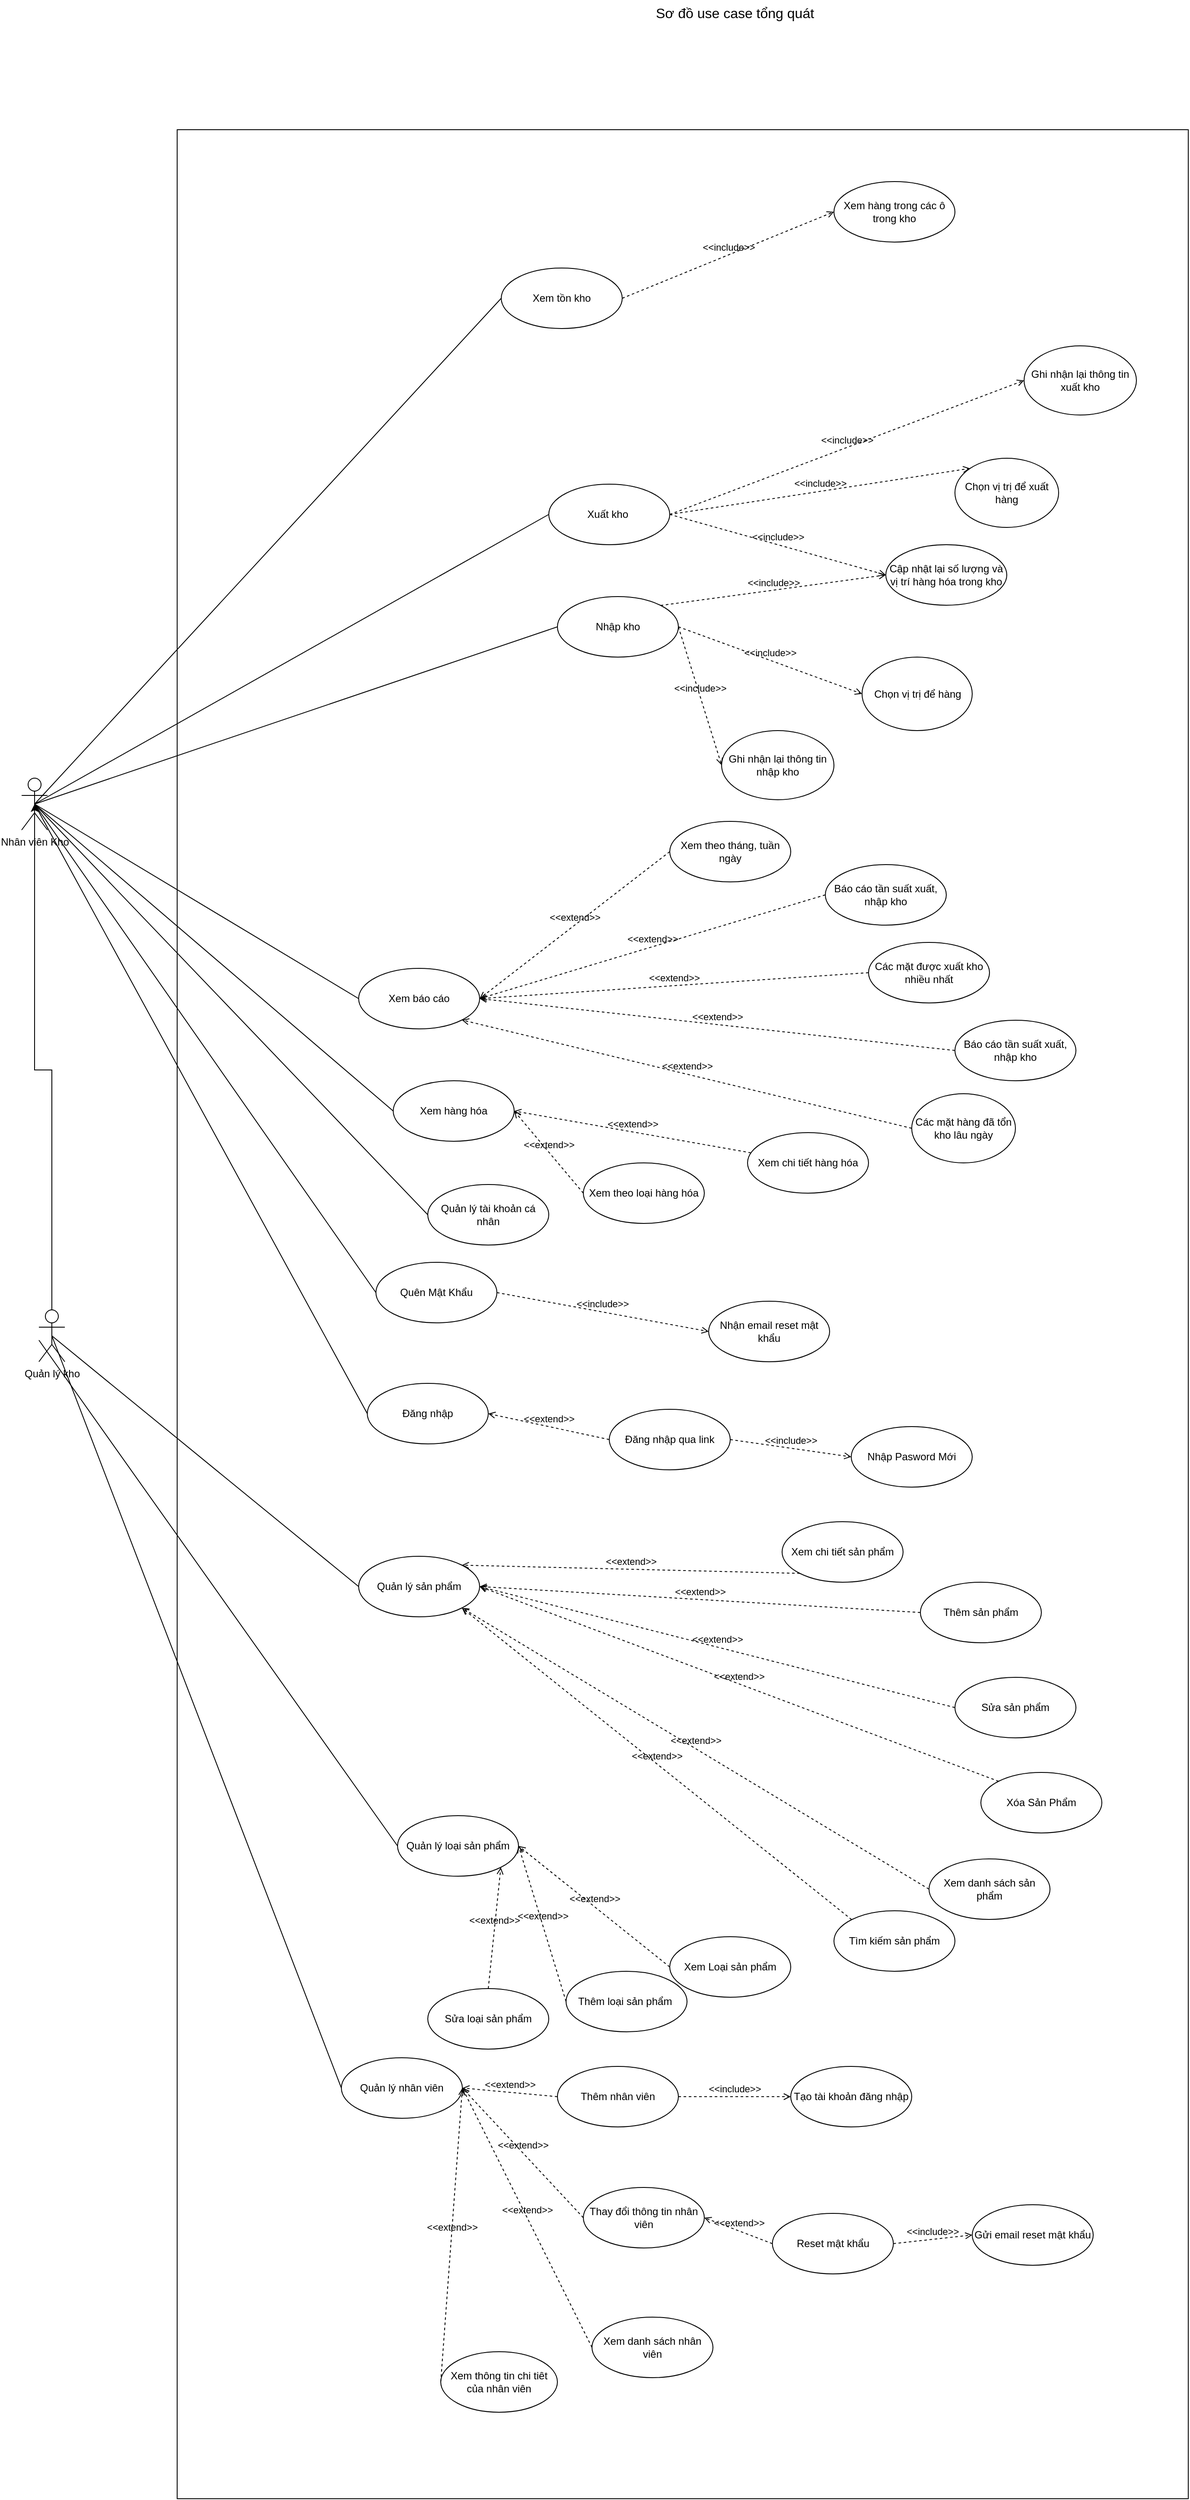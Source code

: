<mxfile version="22.1.5" type="github">
  <diagram name="Page-1" id="esr7c8V9Vkb_bE5ZoR3p">
    <mxGraphModel dx="1450" dy="1955" grid="1" gridSize="10" guides="1" tooltips="1" connect="1" arrows="1" fold="1" page="1" pageScale="1" pageWidth="850" pageHeight="1100" math="0" shadow="0">
      <root>
        <mxCell id="0" />
        <mxCell id="1" parent="0" />
        <mxCell id="NqYPr9nM4gvlLxXtL_qy-1" value="Nhân viên Kho" style="shape=umlActor;verticalLabelPosition=bottom;verticalAlign=top;html=1;" parent="1" vertex="1">
          <mxGeometry x="120.02" y="70" width="30" height="60" as="geometry" />
        </mxCell>
        <mxCell id="NqYPr9nM4gvlLxXtL_qy-6" value="" style="rounded=0;whiteSpace=wrap;html=1;glass=0;strokeWidth=1;strokeColor=#000000;shadow=0;" parent="1" vertex="1">
          <mxGeometry x="300" y="-680" width="1170" height="2740" as="geometry" />
        </mxCell>
        <mxCell id="NqYPr9nM4gvlLxXtL_qy-7" value="Quản lý kho" style="shape=umlActor;verticalLabelPosition=bottom;verticalAlign=top;html=1;outlineConnect=0;" parent="1" vertex="1">
          <mxGeometry x="140" y="685" width="30" height="60" as="geometry" />
        </mxCell>
        <mxCell id="NqYPr9nM4gvlLxXtL_qy-24" value="Quản lý sản phẩm" style="ellipse;whiteSpace=wrap;html=1;" parent="1" vertex="1">
          <mxGeometry x="510" y="970" width="140" height="70" as="geometry" />
        </mxCell>
        <mxCell id="NqYPr9nM4gvlLxXtL_qy-26" value="" style="endArrow=none;html=1;rounded=0;exitX=0.5;exitY=0.5;exitDx=0;exitDy=0;exitPerimeter=0;entryX=0;entryY=0.5;entryDx=0;entryDy=0;" parent="1" source="NqYPr9nM4gvlLxXtL_qy-1" target="NqYPr9nM4gvlLxXtL_qy-64" edge="1">
          <mxGeometry width="50" height="50" relative="1" as="geometry">
            <mxPoint x="310" y="285" as="sourcePoint" />
            <mxPoint x="605" y="265" as="targetPoint" />
          </mxGeometry>
        </mxCell>
        <mxCell id="NqYPr9nM4gvlLxXtL_qy-27" value="Quản lý nhân viên" style="ellipse;whiteSpace=wrap;html=1;" parent="1" vertex="1">
          <mxGeometry x="490" y="1550" width="140" height="70" as="geometry" />
        </mxCell>
        <mxCell id="NqYPr9nM4gvlLxXtL_qy-32" value="" style="endArrow=none;html=1;rounded=0;entryX=0;entryY=0.5;entryDx=0;entryDy=0;exitX=0.5;exitY=0.5;exitDx=0;exitDy=0;exitPerimeter=0;" parent="1" source="NqYPr9nM4gvlLxXtL_qy-7" target="NqYPr9nM4gvlLxXtL_qy-27" edge="1">
          <mxGeometry width="50" height="50" relative="1" as="geometry">
            <mxPoint x="240" y="800" as="sourcePoint" />
            <mxPoint x="455" y="925" as="targetPoint" />
          </mxGeometry>
        </mxCell>
        <mxCell id="NqYPr9nM4gvlLxXtL_qy-33" value="Thêm nhân viên" style="ellipse;whiteSpace=wrap;html=1;" parent="1" vertex="1">
          <mxGeometry x="740" y="1560" width="140" height="70" as="geometry" />
        </mxCell>
        <mxCell id="NqYPr9nM4gvlLxXtL_qy-34" value="Thay đổi thông tin nhân viên" style="ellipse;whiteSpace=wrap;html=1;" parent="1" vertex="1">
          <mxGeometry x="770" y="1700" width="140" height="70" as="geometry" />
        </mxCell>
        <mxCell id="NqYPr9nM4gvlLxXtL_qy-37" value="&amp;lt;&amp;lt;extend&amp;gt;&amp;gt;" style="html=1;verticalAlign=bottom;labelBackgroundColor=none;endArrow=open;endFill=0;dashed=1;rounded=0;entryX=1;entryY=0.5;entryDx=0;entryDy=0;exitX=0;exitY=0.5;exitDx=0;exitDy=0;" parent="1" source="NqYPr9nM4gvlLxXtL_qy-33" target="NqYPr9nM4gvlLxXtL_qy-27" edge="1">
          <mxGeometry width="160" relative="1" as="geometry">
            <mxPoint x="430" y="950" as="sourcePoint" />
            <mxPoint x="590" y="950" as="targetPoint" />
          </mxGeometry>
        </mxCell>
        <mxCell id="NqYPr9nM4gvlLxXtL_qy-38" value="&amp;lt;&amp;lt;extend&amp;gt;&amp;gt;" style="html=1;verticalAlign=bottom;labelBackgroundColor=none;endArrow=open;endFill=0;dashed=1;rounded=0;entryX=1;entryY=0.5;entryDx=0;entryDy=0;exitX=0;exitY=0.5;exitDx=0;exitDy=0;" parent="1" source="NqYPr9nM4gvlLxXtL_qy-34" target="NqYPr9nM4gvlLxXtL_qy-27" edge="1">
          <mxGeometry width="160" relative="1" as="geometry">
            <mxPoint x="680" y="945" as="sourcePoint" />
            <mxPoint x="490" y="905" as="targetPoint" />
          </mxGeometry>
        </mxCell>
        <mxCell id="NqYPr9nM4gvlLxXtL_qy-41" value="Tạo tài khoản đăng nhập" style="ellipse;whiteSpace=wrap;html=1;" parent="1" vertex="1">
          <mxGeometry x="1010" y="1560" width="140" height="70" as="geometry" />
        </mxCell>
        <mxCell id="NqYPr9nM4gvlLxXtL_qy-42" value="&amp;lt;&amp;lt;include&amp;gt;&amp;gt;" style="html=1;verticalAlign=bottom;labelBackgroundColor=none;endArrow=open;endFill=0;dashed=1;rounded=0;entryX=0;entryY=0.5;entryDx=0;entryDy=0;exitX=1;exitY=0.5;exitDx=0;exitDy=0;" parent="1" source="NqYPr9nM4gvlLxXtL_qy-33" target="NqYPr9nM4gvlLxXtL_qy-41" edge="1">
          <mxGeometry width="160" relative="1" as="geometry">
            <mxPoint x="550" y="910" as="sourcePoint" />
            <mxPoint x="710" y="910" as="targetPoint" />
          </mxGeometry>
        </mxCell>
        <mxCell id="NqYPr9nM4gvlLxXtL_qy-46" value="Reset mật khẩu" style="ellipse;whiteSpace=wrap;html=1;" parent="1" vertex="1">
          <mxGeometry x="988.75" y="1730" width="140" height="70" as="geometry" />
        </mxCell>
        <mxCell id="NqYPr9nM4gvlLxXtL_qy-47" value="&amp;lt;&amp;lt;extend&amp;gt;&amp;gt;" style="html=1;verticalAlign=bottom;labelBackgroundColor=none;endArrow=open;endFill=0;dashed=1;rounded=0;exitX=0;exitY=0.5;exitDx=0;exitDy=0;entryX=1;entryY=0.5;entryDx=0;entryDy=0;" parent="1" source="NqYPr9nM4gvlLxXtL_qy-46" target="NqYPr9nM4gvlLxXtL_qy-34" edge="1">
          <mxGeometry width="160" relative="1" as="geometry">
            <mxPoint x="560" y="1020" as="sourcePoint" />
            <mxPoint x="720" y="1020" as="targetPoint" />
          </mxGeometry>
        </mxCell>
        <mxCell id="NqYPr9nM4gvlLxXtL_qy-49" value="Thêm sản phẩm" style="ellipse;whiteSpace=wrap;html=1;" parent="1" vertex="1">
          <mxGeometry x="1160" y="1000" width="140" height="70" as="geometry" />
        </mxCell>
        <mxCell id="NqYPr9nM4gvlLxXtL_qy-50" value="Sửa sản phẩm" style="ellipse;whiteSpace=wrap;html=1;" parent="1" vertex="1">
          <mxGeometry x="1200" y="1110" width="140" height="70" as="geometry" />
        </mxCell>
        <mxCell id="NqYPr9nM4gvlLxXtL_qy-53" value="Xem chi tiết hàng hóa" style="ellipse;whiteSpace=wrap;html=1;" parent="1" vertex="1">
          <mxGeometry x="960" y="480" width="140" height="70" as="geometry" />
        </mxCell>
        <mxCell id="NqYPr9nM4gvlLxXtL_qy-54" value="Xem hàng hóa" style="ellipse;whiteSpace=wrap;html=1;" parent="1" vertex="1">
          <mxGeometry x="550" y="420" width="140" height="70" as="geometry" />
        </mxCell>
        <mxCell id="NqYPr9nM4gvlLxXtL_qy-55" style="edgeStyle=orthogonalEdgeStyle;rounded=0;orthogonalLoop=1;jettySize=auto;html=1;exitX=0.5;exitY=0;exitDx=0;exitDy=0;exitPerimeter=0;entryX=0.5;entryY=0.5;entryDx=0;entryDy=0;entryPerimeter=0;" parent="1" source="NqYPr9nM4gvlLxXtL_qy-7" target="NqYPr9nM4gvlLxXtL_qy-1" edge="1">
          <mxGeometry relative="1" as="geometry" />
        </mxCell>
        <mxCell id="NqYPr9nM4gvlLxXtL_qy-58" value="&amp;lt;&amp;lt;extend&amp;gt;&amp;gt;" style="html=1;verticalAlign=bottom;labelBackgroundColor=none;endArrow=open;endFill=0;dashed=1;rounded=0;entryX=1;entryY=0.5;entryDx=0;entryDy=0;exitX=0;exitY=0.5;exitDx=0;exitDy=0;" parent="1" source="NqYPr9nM4gvlLxXtL_qy-49" target="NqYPr9nM4gvlLxXtL_qy-24" edge="1">
          <mxGeometry x="0.0" width="160" relative="1" as="geometry">
            <mxPoint x="760" y="425" as="sourcePoint" />
            <mxPoint x="550" y="635" as="targetPoint" />
            <mxPoint as="offset" />
          </mxGeometry>
        </mxCell>
        <mxCell id="NqYPr9nM4gvlLxXtL_qy-59" value="&amp;lt;&amp;lt;extend&amp;gt;&amp;gt;" style="html=1;verticalAlign=bottom;labelBackgroundColor=none;endArrow=open;endFill=0;dashed=1;rounded=0;entryX=1;entryY=0.5;entryDx=0;entryDy=0;exitX=0;exitY=0.5;exitDx=0;exitDy=0;" parent="1" source="NqYPr9nM4gvlLxXtL_qy-50" target="NqYPr9nM4gvlLxXtL_qy-24" edge="1">
          <mxGeometry width="160" relative="1" as="geometry">
            <mxPoint x="700" y="575" as="sourcePoint" />
            <mxPoint x="550" y="635" as="targetPoint" />
          </mxGeometry>
        </mxCell>
        <mxCell id="NqYPr9nM4gvlLxXtL_qy-63" value="Nhập kho" style="ellipse;whiteSpace=wrap;html=1;" parent="1" vertex="1">
          <mxGeometry x="740" y="-140" width="140" height="70" as="geometry" />
        </mxCell>
        <mxCell id="NqYPr9nM4gvlLxXtL_qy-64" value="Xuất kho&amp;nbsp;" style="ellipse;whiteSpace=wrap;html=1;" parent="1" vertex="1">
          <mxGeometry x="730" y="-270" width="140" height="70" as="geometry" />
        </mxCell>
        <mxCell id="NqYPr9nM4gvlLxXtL_qy-66" value="Quản lý tài khoản cá nhân" style="ellipse;whiteSpace=wrap;html=1;" parent="1" vertex="1">
          <mxGeometry x="590" y="540" width="140" height="70" as="geometry" />
        </mxCell>
        <mxCell id="NqYPr9nM4gvlLxXtL_qy-67" value="Xem báo cáo" style="ellipse;whiteSpace=wrap;html=1;" parent="1" vertex="1">
          <mxGeometry x="510" y="290" width="140" height="70" as="geometry" />
        </mxCell>
        <mxCell id="NqYPr9nM4gvlLxXtL_qy-69" value="Quản lý loại sản phẩm" style="ellipse;whiteSpace=wrap;html=1;" parent="1" vertex="1">
          <mxGeometry x="555" y="1270" width="140" height="70" as="geometry" />
        </mxCell>
        <mxCell id="NqYPr9nM4gvlLxXtL_qy-70" value="" style="endArrow=none;html=1;rounded=0;entryX=0;entryY=0.5;entryDx=0;entryDy=0;" parent="1" target="NqYPr9nM4gvlLxXtL_qy-69" edge="1">
          <mxGeometry width="50" height="50" relative="1" as="geometry">
            <mxPoint x="140" y="720" as="sourcePoint" />
            <mxPoint x="440" y="705" as="targetPoint" />
          </mxGeometry>
        </mxCell>
        <mxCell id="NqYPr9nM4gvlLxXtL_qy-72" value="Thêm loại sản phẩm&amp;nbsp;" style="ellipse;whiteSpace=wrap;html=1;" parent="1" vertex="1">
          <mxGeometry x="750" y="1450" width="140" height="70" as="geometry" />
        </mxCell>
        <mxCell id="NqYPr9nM4gvlLxXtL_qy-74" value="Xem Loại sản phẩm" style="ellipse;whiteSpace=wrap;html=1;" parent="1" vertex="1">
          <mxGeometry x="870" y="1410" width="140" height="70" as="geometry" />
        </mxCell>
        <mxCell id="NqYPr9nM4gvlLxXtL_qy-77" value="&amp;lt;&amp;lt;extend&amp;gt;&amp;gt;" style="html=1;verticalAlign=bottom;labelBackgroundColor=none;endArrow=open;endFill=0;dashed=1;rounded=0;entryX=1;entryY=0.5;entryDx=0;entryDy=0;exitX=0;exitY=0.5;exitDx=0;exitDy=0;" parent="1" source="NqYPr9nM4gvlLxXtL_qy-74" target="NqYPr9nM4gvlLxXtL_qy-69" edge="1">
          <mxGeometry width="160" relative="1" as="geometry">
            <mxPoint x="530" y="1070" as="sourcePoint" />
            <mxPoint x="690" y="1070" as="targetPoint" />
          </mxGeometry>
        </mxCell>
        <mxCell id="NqYPr9nM4gvlLxXtL_qy-80" value="&amp;lt;&amp;lt;extend&amp;gt;&amp;gt;" style="html=1;verticalAlign=bottom;labelBackgroundColor=none;endArrow=open;endFill=0;dashed=1;rounded=0;exitX=0;exitY=0.5;exitDx=0;exitDy=0;entryX=1;entryY=0.5;entryDx=0;entryDy=0;" parent="1" source="NqYPr9nM4gvlLxXtL_qy-72" target="NqYPr9nM4gvlLxXtL_qy-69" edge="1">
          <mxGeometry width="160" relative="1" as="geometry">
            <mxPoint x="720" y="1075" as="sourcePoint" />
            <mxPoint x="620" y="940" as="targetPoint" />
          </mxGeometry>
        </mxCell>
        <mxCell id="NqYPr9nM4gvlLxXtL_qy-83" value="" style="endArrow=none;html=1;rounded=0;exitX=0.5;exitY=0.5;exitDx=0;exitDy=0;exitPerimeter=0;entryX=0;entryY=0.5;entryDx=0;entryDy=0;" parent="1" source="NqYPr9nM4gvlLxXtL_qy-1" target="NqYPr9nM4gvlLxXtL_qy-63" edge="1">
          <mxGeometry width="50" height="50" relative="1" as="geometry">
            <mxPoint x="340.02" y="295" as="sourcePoint" />
            <mxPoint x="700" y="50" as="targetPoint" />
          </mxGeometry>
        </mxCell>
        <mxCell id="NqYPr9nM4gvlLxXtL_qy-84" value="" style="endArrow=none;html=1;rounded=0;exitX=0.5;exitY=0.5;exitDx=0;exitDy=0;exitPerimeter=0;entryX=0;entryY=0.5;entryDx=0;entryDy=0;" parent="1" source="NqYPr9nM4gvlLxXtL_qy-1" target="NqYPr9nM4gvlLxXtL_qy-67" edge="1">
          <mxGeometry width="50" height="50" relative="1" as="geometry">
            <mxPoint x="330" y="305" as="sourcePoint" />
            <mxPoint x="625" y="285" as="targetPoint" />
          </mxGeometry>
        </mxCell>
        <mxCell id="NqYPr9nM4gvlLxXtL_qy-86" value="" style="endArrow=none;html=1;rounded=0;exitX=0.5;exitY=0.5;exitDx=0;exitDy=0;exitPerimeter=0;entryX=0;entryY=0.5;entryDx=0;entryDy=0;" parent="1" source="NqYPr9nM4gvlLxXtL_qy-1" target="NqYPr9nM4gvlLxXtL_qy-54" edge="1">
          <mxGeometry width="50" height="50" relative="1" as="geometry">
            <mxPoint x="350" y="325" as="sourcePoint" />
            <mxPoint x="645" y="305" as="targetPoint" />
          </mxGeometry>
        </mxCell>
        <mxCell id="NqYPr9nM4gvlLxXtL_qy-87" value="" style="endArrow=none;html=1;rounded=0;entryX=0;entryY=0.5;entryDx=0;entryDy=0;exitX=0.5;exitY=0.5;exitDx=0;exitDy=0;exitPerimeter=0;" parent="1" source="NqYPr9nM4gvlLxXtL_qy-1" target="NqYPr9nM4gvlLxXtL_qy-66" edge="1">
          <mxGeometry width="50" height="50" relative="1" as="geometry">
            <mxPoint x="180" y="390" as="sourcePoint" />
            <mxPoint x="655" y="315" as="targetPoint" />
          </mxGeometry>
        </mxCell>
        <mxCell id="NqYPr9nM4gvlLxXtL_qy-90" value="Quên Mật Khẩu" style="ellipse;whiteSpace=wrap;html=1;" parent="1" vertex="1">
          <mxGeometry x="530" y="630" width="140" height="70" as="geometry" />
        </mxCell>
        <mxCell id="NqYPr9nM4gvlLxXtL_qy-94" value="" style="endArrow=none;html=1;rounded=0;entryX=0;entryY=0.5;entryDx=0;entryDy=0;exitX=0.5;exitY=0.5;exitDx=0;exitDy=0;exitPerimeter=0;" parent="1" source="NqYPr9nM4gvlLxXtL_qy-7" target="NqYPr9nM4gvlLxXtL_qy-24" edge="1">
          <mxGeometry width="50" height="50" relative="1" as="geometry">
            <mxPoint x="220" y="492.5" as="sourcePoint" />
            <mxPoint x="540" y="697.5" as="targetPoint" />
          </mxGeometry>
        </mxCell>
        <mxCell id="NqYPr9nM4gvlLxXtL_qy-95" value="Đăng nhập" style="ellipse;whiteSpace=wrap;html=1;" parent="1" vertex="1">
          <mxGeometry x="520" y="770" width="140" height="70" as="geometry" />
        </mxCell>
        <mxCell id="NqYPr9nM4gvlLxXtL_qy-97" value="" style="endArrow=none;html=1;rounded=0;entryX=0;entryY=0.5;entryDx=0;entryDy=0;exitX=0.5;exitY=0.5;exitDx=0;exitDy=0;exitPerimeter=0;" parent="1" source="NqYPr9nM4gvlLxXtL_qy-1" target="NqYPr9nM4gvlLxXtL_qy-95" edge="1">
          <mxGeometry width="50" height="50" relative="1" as="geometry">
            <mxPoint x="145" y="725" as="sourcePoint" />
            <mxPoint x="430" y="585" as="targetPoint" />
          </mxGeometry>
        </mxCell>
        <mxCell id="NqYPr9nM4gvlLxXtL_qy-103" value="Xem theo loại hàng hóa" style="ellipse;whiteSpace=wrap;html=1;" parent="1" vertex="1">
          <mxGeometry x="770" y="515" width="140" height="70" as="geometry" />
        </mxCell>
        <mxCell id="NqYPr9nM4gvlLxXtL_qy-104" value="Xem theo tháng, tuần ngày" style="ellipse;whiteSpace=wrap;html=1;" parent="1" vertex="1">
          <mxGeometry x="870" y="120" width="140" height="70" as="geometry" />
        </mxCell>
        <mxCell id="NqYPr9nM4gvlLxXtL_qy-105" value="Báo cáo tần suất xuất, nhập kho" style="ellipse;whiteSpace=wrap;html=1;" parent="1" vertex="1">
          <mxGeometry x="1050" y="170" width="140" height="70" as="geometry" />
        </mxCell>
        <mxCell id="NqYPr9nM4gvlLxXtL_qy-106" value="Các mặt được xuất kho nhiều nhất" style="ellipse;whiteSpace=wrap;html=1;" parent="1" vertex="1">
          <mxGeometry x="1100" y="260" width="140" height="70" as="geometry" />
        </mxCell>
        <mxCell id="NqYPr9nM4gvlLxXtL_qy-107" value="Báo cáo tần suất xuất, nhập kho" style="ellipse;whiteSpace=wrap;html=1;" parent="1" vertex="1">
          <mxGeometry x="1200" y="350" width="140" height="70" as="geometry" />
        </mxCell>
        <mxCell id="NqYPr9nM4gvlLxXtL_qy-109" value="Xem tồn kho" style="ellipse;whiteSpace=wrap;html=1;" parent="1" vertex="1">
          <mxGeometry x="675" y="-520" width="140" height="70" as="geometry" />
        </mxCell>
        <mxCell id="NqYPr9nM4gvlLxXtL_qy-110" value="" style="endArrow=none;html=1;rounded=0;exitX=0.5;exitY=0.5;exitDx=0;exitDy=0;exitPerimeter=0;entryX=0;entryY=0.5;entryDx=0;entryDy=0;" parent="1" source="NqYPr9nM4gvlLxXtL_qy-1" target="NqYPr9nM4gvlLxXtL_qy-109" edge="1">
          <mxGeometry width="50" height="50" relative="1" as="geometry">
            <mxPoint x="145" y="110" as="sourcePoint" />
            <mxPoint x="670" y="-195" as="targetPoint" />
          </mxGeometry>
        </mxCell>
        <mxCell id="NqYPr9nM4gvlLxXtL_qy-111" value="&amp;lt;&amp;lt;extend&amp;gt;&amp;gt;" style="html=1;verticalAlign=bottom;labelBackgroundColor=none;endArrow=open;endFill=0;dashed=1;rounded=0;entryX=1;entryY=0.5;entryDx=0;entryDy=0;exitX=0;exitY=0.5;exitDx=0;exitDy=0;" parent="1" source="NqYPr9nM4gvlLxXtL_qy-104" target="NqYPr9nM4gvlLxXtL_qy-67" edge="1">
          <mxGeometry width="160" relative="1" as="geometry">
            <mxPoint x="680" y="200" as="sourcePoint" />
            <mxPoint x="840" y="200" as="targetPoint" />
          </mxGeometry>
        </mxCell>
        <mxCell id="NqYPr9nM4gvlLxXtL_qy-112" value="&amp;lt;&amp;lt;extend&amp;gt;&amp;gt;" style="html=1;verticalAlign=bottom;labelBackgroundColor=none;endArrow=open;endFill=0;dashed=1;rounded=0;entryX=1;entryY=0.5;entryDx=0;entryDy=0;exitX=0;exitY=0.5;exitDx=0;exitDy=0;" parent="1" source="NqYPr9nM4gvlLxXtL_qy-107" target="NqYPr9nM4gvlLxXtL_qy-67" edge="1">
          <mxGeometry width="160" relative="1" as="geometry">
            <mxPoint x="1090" y="-95" as="sourcePoint" />
            <mxPoint x="815" y="35" as="targetPoint" />
          </mxGeometry>
        </mxCell>
        <mxCell id="NqYPr9nM4gvlLxXtL_qy-113" value="&amp;lt;&amp;lt;extend&amp;gt;&amp;gt;" style="html=1;verticalAlign=bottom;labelBackgroundColor=none;endArrow=open;endFill=0;dashed=1;rounded=0;entryX=1;entryY=0.5;entryDx=0;entryDy=0;exitX=0;exitY=0.5;exitDx=0;exitDy=0;" parent="1" source="NqYPr9nM4gvlLxXtL_qy-106" target="NqYPr9nM4gvlLxXtL_qy-67" edge="1">
          <mxGeometry width="160" relative="1" as="geometry">
            <mxPoint x="1100" y="-85" as="sourcePoint" />
            <mxPoint x="825" y="45" as="targetPoint" />
          </mxGeometry>
        </mxCell>
        <mxCell id="NqYPr9nM4gvlLxXtL_qy-114" value="&amp;lt;&amp;lt;extend&amp;gt;&amp;gt;" style="html=1;verticalAlign=bottom;labelBackgroundColor=none;endArrow=open;endFill=0;dashed=1;rounded=0;entryX=1;entryY=0.5;entryDx=0;entryDy=0;exitX=0;exitY=0.5;exitDx=0;exitDy=0;" parent="1" source="NqYPr9nM4gvlLxXtL_qy-105" target="NqYPr9nM4gvlLxXtL_qy-67" edge="1">
          <mxGeometry width="160" relative="1" as="geometry">
            <mxPoint x="1110" y="-75" as="sourcePoint" />
            <mxPoint x="835" y="55" as="targetPoint" />
          </mxGeometry>
        </mxCell>
        <mxCell id="NqYPr9nM4gvlLxXtL_qy-116" value="&amp;lt;&amp;lt;extend&amp;gt;&amp;gt;" style="html=1;verticalAlign=bottom;labelBackgroundColor=none;endArrow=open;endFill=0;dashed=1;rounded=0;entryX=1;entryY=0.5;entryDx=0;entryDy=0;" parent="1" source="NqYPr9nM4gvlLxXtL_qy-53" target="NqYPr9nM4gvlLxXtL_qy-54" edge="1">
          <mxGeometry width="160" relative="1" as="geometry">
            <mxPoint x="680" y="200" as="sourcePoint" />
            <mxPoint x="840" y="200" as="targetPoint" />
          </mxGeometry>
        </mxCell>
        <mxCell id="NqYPr9nM4gvlLxXtL_qy-117" value="&amp;lt;&amp;lt;extend&amp;gt;&amp;gt;" style="html=1;verticalAlign=bottom;labelBackgroundColor=none;endArrow=open;endFill=0;dashed=1;rounded=0;entryX=1;entryY=0.5;entryDx=0;entryDy=0;exitX=0;exitY=0.5;exitDx=0;exitDy=0;" parent="1" source="NqYPr9nM4gvlLxXtL_qy-103" target="NqYPr9nM4gvlLxXtL_qy-54" edge="1">
          <mxGeometry width="160" relative="1" as="geometry">
            <mxPoint x="845" y="249" as="sourcePoint" />
            <mxPoint x="720" y="275" as="targetPoint" />
          </mxGeometry>
        </mxCell>
        <mxCell id="NqYPr9nM4gvlLxXtL_qy-118" value="&lt;font style=&quot;font-size: 16px;&quot;&gt;Sơ đồ use case tổng quát&lt;/font&gt;" style="text;html=1;align=center;verticalAlign=middle;resizable=0;points=[];autosize=1;strokeColor=none;fillColor=none;" parent="1" vertex="1">
          <mxGeometry x="840" y="-830" width="210" height="30" as="geometry" />
        </mxCell>
        <mxCell id="CfH61lomtQ87uOwbVgtj-1" value="Các mặt hàng đã tổn kho lâu ngày" style="ellipse;whiteSpace=wrap;html=1;" parent="1" vertex="1">
          <mxGeometry x="1150" y="435" width="120" height="80" as="geometry" />
        </mxCell>
        <mxCell id="CfH61lomtQ87uOwbVgtj-2" value="&amp;lt;&amp;lt;extend&amp;gt;&amp;gt;" style="html=1;verticalAlign=bottom;labelBackgroundColor=none;endArrow=open;endFill=0;dashed=1;rounded=0;exitX=0;exitY=0.5;exitDx=0;exitDy=0;entryX=1;entryY=1;entryDx=0;entryDy=0;" parent="1" source="CfH61lomtQ87uOwbVgtj-1" target="NqYPr9nM4gvlLxXtL_qy-67" edge="1">
          <mxGeometry width="160" relative="1" as="geometry">
            <mxPoint x="790" y="110" as="sourcePoint" />
            <mxPoint x="820" y="20" as="targetPoint" />
          </mxGeometry>
        </mxCell>
        <mxCell id="CfH61lomtQ87uOwbVgtj-3" value="Chọn vị trị để hàng" style="ellipse;whiteSpace=wrap;html=1;" parent="1" vertex="1">
          <mxGeometry x="1092.5" y="-70" width="127.5" height="85" as="geometry" />
        </mxCell>
        <mxCell id="CfH61lomtQ87uOwbVgtj-4" value="Ghi nhận lại thông tin nhập kho" style="ellipse;whiteSpace=wrap;html=1;" parent="1" vertex="1">
          <mxGeometry x="930" y="15" width="130" height="80" as="geometry" />
        </mxCell>
        <mxCell id="CfH61lomtQ87uOwbVgtj-6" value="Chọn vị trị để xuất hàng" style="ellipse;whiteSpace=wrap;html=1;" parent="1" vertex="1">
          <mxGeometry x="1200" y="-300" width="120" height="80" as="geometry" />
        </mxCell>
        <mxCell id="CfH61lomtQ87uOwbVgtj-7" value="Ghi nhận lại thông tin xuất kho" style="ellipse;whiteSpace=wrap;html=1;" parent="1" vertex="1">
          <mxGeometry x="1280" y="-430" width="130" height="80" as="geometry" />
        </mxCell>
        <mxCell id="CfH61lomtQ87uOwbVgtj-9" value="Nhận email reset mật khẩu" style="ellipse;whiteSpace=wrap;html=1;" parent="1" vertex="1">
          <mxGeometry x="915" y="675" width="140" height="70" as="geometry" />
        </mxCell>
        <mxCell id="CfH61lomtQ87uOwbVgtj-11" value="Gửi email reset mật khẩu" style="ellipse;whiteSpace=wrap;html=1;" parent="1" vertex="1">
          <mxGeometry x="1220" y="1720" width="140" height="70" as="geometry" />
        </mxCell>
        <mxCell id="CfH61lomtQ87uOwbVgtj-12" value="&amp;lt;&amp;lt;include&amp;gt;&amp;gt;" style="html=1;verticalAlign=bottom;labelBackgroundColor=none;endArrow=open;endFill=0;dashed=1;rounded=0;exitX=1;exitY=0.5;exitDx=0;exitDy=0;entryX=0;entryY=0.5;entryDx=0;entryDy=0;" parent="1" source="NqYPr9nM4gvlLxXtL_qy-46" target="CfH61lomtQ87uOwbVgtj-11" edge="1">
          <mxGeometry width="160" relative="1" as="geometry">
            <mxPoint x="750" y="1570" as="sourcePoint" />
            <mxPoint x="910" y="1570" as="targetPoint" />
          </mxGeometry>
        </mxCell>
        <mxCell id="CfH61lomtQ87uOwbVgtj-13" value="&amp;lt;&amp;lt;include&amp;gt;&amp;gt;" style="html=1;verticalAlign=bottom;labelBackgroundColor=none;endArrow=open;endFill=0;dashed=1;rounded=0;entryX=0;entryY=0.5;entryDx=0;entryDy=0;exitX=1;exitY=0.5;exitDx=0;exitDy=0;" parent="1" source="NqYPr9nM4gvlLxXtL_qy-90" target="CfH61lomtQ87uOwbVgtj-9" edge="1">
          <mxGeometry width="160" relative="1" as="geometry">
            <mxPoint x="730" y="360" as="sourcePoint" />
            <mxPoint x="890" y="360" as="targetPoint" />
          </mxGeometry>
        </mxCell>
        <mxCell id="CfH61lomtQ87uOwbVgtj-14" value="Cập nhật lại số lượng và vị trí hàng hóa trong kho" style="ellipse;whiteSpace=wrap;html=1;" parent="1" vertex="1">
          <mxGeometry x="1120" y="-200" width="140" height="70" as="geometry" />
        </mxCell>
        <mxCell id="CfH61lomtQ87uOwbVgtj-17" value="&amp;lt;&amp;lt;include&amp;gt;&amp;gt;" style="html=1;verticalAlign=bottom;labelBackgroundColor=none;endArrow=open;endFill=0;dashed=1;rounded=0;entryX=0;entryY=0.5;entryDx=0;entryDy=0;exitX=1;exitY=0.5;exitDx=0;exitDy=0;" parent="1" source="NqYPr9nM4gvlLxXtL_qy-63" target="CfH61lomtQ87uOwbVgtj-3" edge="1">
          <mxGeometry width="160" relative="1" as="geometry">
            <mxPoint x="780" y="-140" as="sourcePoint" />
            <mxPoint x="940" y="-140" as="targetPoint" />
          </mxGeometry>
        </mxCell>
        <mxCell id="CfH61lomtQ87uOwbVgtj-18" value="&amp;lt;&amp;lt;include&amp;gt;&amp;gt;" style="html=1;verticalAlign=bottom;labelBackgroundColor=none;endArrow=open;endFill=0;dashed=1;rounded=0;entryX=0;entryY=0.5;entryDx=0;entryDy=0;exitX=1;exitY=0.5;exitDx=0;exitDy=0;" parent="1" source="NqYPr9nM4gvlLxXtL_qy-63" target="CfH61lomtQ87uOwbVgtj-4" edge="1">
          <mxGeometry width="160" relative="1" as="geometry">
            <mxPoint x="890" y="-95" as="sourcePoint" />
            <mxPoint x="1026" y="-32" as="targetPoint" />
          </mxGeometry>
        </mxCell>
        <mxCell id="CfH61lomtQ87uOwbVgtj-21" value="&amp;lt;&amp;lt;include&amp;gt;&amp;gt;" style="html=1;verticalAlign=bottom;labelBackgroundColor=none;endArrow=open;endFill=0;dashed=1;rounded=0;entryX=0;entryY=0.5;entryDx=0;entryDy=0;exitX=1;exitY=0;exitDx=0;exitDy=0;" parent="1" source="NqYPr9nM4gvlLxXtL_qy-63" target="CfH61lomtQ87uOwbVgtj-14" edge="1">
          <mxGeometry width="160" relative="1" as="geometry">
            <mxPoint x="780" y="-280" as="sourcePoint" />
            <mxPoint x="940" y="-280" as="targetPoint" />
          </mxGeometry>
        </mxCell>
        <mxCell id="CfH61lomtQ87uOwbVgtj-22" value="&amp;lt;&amp;lt;include&amp;gt;&amp;gt;" style="html=1;verticalAlign=bottom;labelBackgroundColor=none;endArrow=open;endFill=0;dashed=1;rounded=0;entryX=0;entryY=0.5;entryDx=0;entryDy=0;exitX=1;exitY=0.5;exitDx=0;exitDy=0;" parent="1" source="NqYPr9nM4gvlLxXtL_qy-64" target="CfH61lomtQ87uOwbVgtj-14" edge="1">
          <mxGeometry width="160" relative="1" as="geometry">
            <mxPoint x="780" y="-420" as="sourcePoint" />
            <mxPoint x="940" y="-420" as="targetPoint" />
          </mxGeometry>
        </mxCell>
        <mxCell id="CfH61lomtQ87uOwbVgtj-24" value="&amp;lt;&amp;lt;include&amp;gt;&amp;gt;" style="html=1;verticalAlign=bottom;labelBackgroundColor=none;endArrow=open;endFill=0;dashed=1;rounded=0;entryX=0;entryY=0;entryDx=0;entryDy=0;exitX=1;exitY=0.5;exitDx=0;exitDy=0;" parent="1" source="NqYPr9nM4gvlLxXtL_qy-64" target="CfH61lomtQ87uOwbVgtj-6" edge="1">
          <mxGeometry width="160" relative="1" as="geometry">
            <mxPoint x="840" y="-225" as="sourcePoint" />
            <mxPoint x="1100" y="-135" as="targetPoint" />
          </mxGeometry>
        </mxCell>
        <mxCell id="CfH61lomtQ87uOwbVgtj-27" value="Xem hàng trong các ô trong kho" style="ellipse;whiteSpace=wrap;html=1;" parent="1" vertex="1">
          <mxGeometry x="1060" y="-620" width="140" height="70" as="geometry" />
        </mxCell>
        <mxCell id="ZsmSoKCuxxcDKjJ6YvJv-2" value="&amp;lt;&amp;lt;include&amp;gt;&amp;gt;" style="html=1;verticalAlign=bottom;labelBackgroundColor=none;endArrow=open;endFill=0;dashed=1;rounded=0;entryX=0;entryY=0.5;entryDx=0;entryDy=0;exitX=1;exitY=0.5;exitDx=0;exitDy=0;" parent="1" source="NqYPr9nM4gvlLxXtL_qy-109" target="CfH61lomtQ87uOwbVgtj-27" edge="1">
          <mxGeometry width="160" relative="1" as="geometry">
            <mxPoint x="1210" y="-455" as="sourcePoint" />
            <mxPoint x="820" y="-500" as="targetPoint" />
          </mxGeometry>
        </mxCell>
        <mxCell id="_TgnfqIB9Kr_B9WWtVEv-1" value="&amp;lt;&amp;lt;include&amp;gt;&amp;gt;" style="html=1;verticalAlign=bottom;labelBackgroundColor=none;endArrow=open;endFill=0;dashed=1;rounded=0;entryX=0;entryY=0.5;entryDx=0;entryDy=0;exitX=1;exitY=0.5;exitDx=0;exitDy=0;" edge="1" parent="1" source="NqYPr9nM4gvlLxXtL_qy-64" target="CfH61lomtQ87uOwbVgtj-7">
          <mxGeometry width="160" relative="1" as="geometry">
            <mxPoint x="880" y="-225" as="sourcePoint" />
            <mxPoint x="1228" y="-278" as="targetPoint" />
          </mxGeometry>
        </mxCell>
        <mxCell id="_TgnfqIB9Kr_B9WWtVEv-3" value="Xóa Sản Phẩm" style="ellipse;whiteSpace=wrap;html=1;" vertex="1" parent="1">
          <mxGeometry x="1230" y="1220" width="140" height="70" as="geometry" />
        </mxCell>
        <mxCell id="_TgnfqIB9Kr_B9WWtVEv-4" value="&amp;lt;&amp;lt;extend&amp;gt;&amp;gt;" style="html=1;verticalAlign=bottom;labelBackgroundColor=none;endArrow=open;endFill=0;dashed=1;rounded=0;entryX=1;entryY=0.5;entryDx=0;entryDy=0;exitX=0;exitY=0;exitDx=0;exitDy=0;" edge="1" parent="1" source="_TgnfqIB9Kr_B9WWtVEv-3" target="NqYPr9nM4gvlLxXtL_qy-24">
          <mxGeometry width="160" relative="1" as="geometry">
            <mxPoint x="1145" y="965" as="sourcePoint" />
            <mxPoint x="670" y="925" as="targetPoint" />
          </mxGeometry>
        </mxCell>
        <mxCell id="_TgnfqIB9Kr_B9WWtVEv-5" value="Xem danh sách sản phẩm" style="ellipse;whiteSpace=wrap;html=1;" vertex="1" parent="1">
          <mxGeometry x="1170" y="1320" width="140" height="70" as="geometry" />
        </mxCell>
        <mxCell id="_TgnfqIB9Kr_B9WWtVEv-6" value="&amp;lt;&amp;lt;extend&amp;gt;&amp;gt;" style="html=1;verticalAlign=bottom;labelBackgroundColor=none;endArrow=open;endFill=0;dashed=1;rounded=0;entryX=1;entryY=1;entryDx=0;entryDy=0;exitX=0;exitY=0.5;exitDx=0;exitDy=0;" edge="1" parent="1" source="_TgnfqIB9Kr_B9WWtVEv-5" target="NqYPr9nM4gvlLxXtL_qy-24">
          <mxGeometry width="160" relative="1" as="geometry">
            <mxPoint x="1111" y="1060" as="sourcePoint" />
            <mxPoint x="670" y="925" as="targetPoint" />
          </mxGeometry>
        </mxCell>
        <mxCell id="_TgnfqIB9Kr_B9WWtVEv-7" value="Xem chi tiết sản phẩm" style="ellipse;whiteSpace=wrap;html=1;" vertex="1" parent="1">
          <mxGeometry x="1000" y="930" width="140" height="70" as="geometry" />
        </mxCell>
        <mxCell id="_TgnfqIB9Kr_B9WWtVEv-8" value="&amp;lt;&amp;lt;extend&amp;gt;&amp;gt;" style="html=1;verticalAlign=bottom;labelBackgroundColor=none;endArrow=open;endFill=0;dashed=1;rounded=0;entryX=1;entryY=0;entryDx=0;entryDy=0;exitX=0;exitY=1;exitDx=0;exitDy=0;" edge="1" parent="1" source="_TgnfqIB9Kr_B9WWtVEv-7" target="NqYPr9nM4gvlLxXtL_qy-24">
          <mxGeometry x="0.0" width="160" relative="1" as="geometry">
            <mxPoint x="1055" y="845" as="sourcePoint" />
            <mxPoint x="670" y="925" as="targetPoint" />
            <mxPoint as="offset" />
          </mxGeometry>
        </mxCell>
        <mxCell id="_TgnfqIB9Kr_B9WWtVEv-9" value="Tìm kiếm sản phẩm" style="ellipse;whiteSpace=wrap;html=1;" vertex="1" parent="1">
          <mxGeometry x="1060" y="1380" width="140" height="70" as="geometry" />
        </mxCell>
        <mxCell id="_TgnfqIB9Kr_B9WWtVEv-10" value="&amp;lt;&amp;lt;extend&amp;gt;&amp;gt;" style="html=1;verticalAlign=bottom;labelBackgroundColor=none;endArrow=open;endFill=0;dashed=1;rounded=0;entryX=1;entryY=1;entryDx=0;entryDy=0;exitX=0;exitY=0;exitDx=0;exitDy=0;" edge="1" parent="1" source="_TgnfqIB9Kr_B9WWtVEv-9" target="NqYPr9nM4gvlLxXtL_qy-24">
          <mxGeometry width="160" relative="1" as="geometry">
            <mxPoint x="1050" y="1165" as="sourcePoint" />
            <mxPoint x="649" y="950" as="targetPoint" />
          </mxGeometry>
        </mxCell>
        <mxCell id="_TgnfqIB9Kr_B9WWtVEv-11" style="edgeStyle=orthogonalEdgeStyle;rounded=0;orthogonalLoop=1;jettySize=auto;html=1;exitX=0.5;exitY=1;exitDx=0;exitDy=0;" edge="1" parent="1" source="_TgnfqIB9Kr_B9WWtVEv-5" target="_TgnfqIB9Kr_B9WWtVEv-5">
          <mxGeometry relative="1" as="geometry" />
        </mxCell>
        <mxCell id="_TgnfqIB9Kr_B9WWtVEv-12" value="Đăng nhập qua link" style="ellipse;whiteSpace=wrap;html=1;" vertex="1" parent="1">
          <mxGeometry x="800" y="800" width="140" height="70" as="geometry" />
        </mxCell>
        <mxCell id="_TgnfqIB9Kr_B9WWtVEv-14" value="&amp;lt;&amp;lt;extend&amp;gt;&amp;gt;" style="html=1;verticalAlign=bottom;labelBackgroundColor=none;endArrow=open;endFill=0;dashed=1;rounded=0;entryX=1;entryY=0.5;entryDx=0;entryDy=0;exitX=0;exitY=0.5;exitDx=0;exitDy=0;" edge="1" parent="1" source="_TgnfqIB9Kr_B9WWtVEv-12" target="NqYPr9nM4gvlLxXtL_qy-95">
          <mxGeometry x="0.0" width="160" relative="1" as="geometry">
            <mxPoint x="1001" y="1030" as="sourcePoint" />
            <mxPoint x="619" y="1050" as="targetPoint" />
            <mxPoint as="offset" />
          </mxGeometry>
        </mxCell>
        <mxCell id="_TgnfqIB9Kr_B9WWtVEv-15" value="Nhập Pasword Mới" style="ellipse;whiteSpace=wrap;html=1;" vertex="1" parent="1">
          <mxGeometry x="1080" y="820" width="140" height="70" as="geometry" />
        </mxCell>
        <mxCell id="_TgnfqIB9Kr_B9WWtVEv-16" style="edgeStyle=orthogonalEdgeStyle;rounded=0;orthogonalLoop=1;jettySize=auto;html=1;exitX=0.5;exitY=1;exitDx=0;exitDy=0;" edge="1" parent="1" source="_TgnfqIB9Kr_B9WWtVEv-12" target="_TgnfqIB9Kr_B9WWtVEv-12">
          <mxGeometry relative="1" as="geometry" />
        </mxCell>
        <mxCell id="_TgnfqIB9Kr_B9WWtVEv-18" value="&amp;lt;&amp;lt;include&amp;gt;&amp;gt;" style="html=1;verticalAlign=bottom;labelBackgroundColor=none;endArrow=open;endFill=0;dashed=1;rounded=0;entryX=0;entryY=0.5;entryDx=0;entryDy=0;exitX=1;exitY=0.5;exitDx=0;exitDy=0;" edge="1" parent="1" source="_TgnfqIB9Kr_B9WWtVEv-12" target="_TgnfqIB9Kr_B9WWtVEv-15">
          <mxGeometry width="160" relative="1" as="geometry">
            <mxPoint x="965" y="795" as="sourcePoint" />
            <mxPoint x="1124" y="795" as="targetPoint" />
          </mxGeometry>
        </mxCell>
        <mxCell id="_TgnfqIB9Kr_B9WWtVEv-23" value="Xem danh sách nhân viên" style="ellipse;whiteSpace=wrap;html=1;" vertex="1" parent="1">
          <mxGeometry x="780" y="1850" width="140" height="70" as="geometry" />
        </mxCell>
        <mxCell id="_TgnfqIB9Kr_B9WWtVEv-24" value="&amp;lt;&amp;lt;extend&amp;gt;&amp;gt;" style="html=1;verticalAlign=bottom;labelBackgroundColor=none;endArrow=open;endFill=0;dashed=1;rounded=0;entryX=1;entryY=0.5;entryDx=0;entryDy=0;exitX=0;exitY=0.5;exitDx=0;exitDy=0;" edge="1" parent="1" source="_TgnfqIB9Kr_B9WWtVEv-23" target="NqYPr9nM4gvlLxXtL_qy-27">
          <mxGeometry width="160" relative="1" as="geometry">
            <mxPoint x="620" y="1000" as="sourcePoint" />
            <mxPoint x="570" y="1640" as="targetPoint" />
          </mxGeometry>
        </mxCell>
        <mxCell id="_TgnfqIB9Kr_B9WWtVEv-25" value="Xem thông tin chi tiêt của nhân viên" style="ellipse;whiteSpace=wrap;html=1;" vertex="1" parent="1">
          <mxGeometry x="605" y="1890" width="135" height="70" as="geometry" />
        </mxCell>
        <mxCell id="_TgnfqIB9Kr_B9WWtVEv-26" value="&amp;lt;&amp;lt;extend&amp;gt;&amp;gt;" style="html=1;verticalAlign=bottom;labelBackgroundColor=none;endArrow=open;endFill=0;dashed=1;rounded=0;entryX=1;entryY=0.5;entryDx=0;entryDy=0;exitX=0;exitY=0.5;exitDx=0;exitDy=0;" edge="1" parent="1" source="_TgnfqIB9Kr_B9WWtVEv-25" target="NqYPr9nM4gvlLxXtL_qy-27">
          <mxGeometry width="160" relative="1" as="geometry">
            <mxPoint x="550" y="1035" as="sourcePoint" />
            <mxPoint x="560" y="1620" as="targetPoint" />
          </mxGeometry>
        </mxCell>
        <mxCell id="_TgnfqIB9Kr_B9WWtVEv-29" style="edgeStyle=orthogonalEdgeStyle;rounded=0;orthogonalLoop=1;jettySize=auto;html=1;exitX=0.5;exitY=1;exitDx=0;exitDy=0;" edge="1" parent="1" source="NqYPr9nM4gvlLxXtL_qy-103" target="NqYPr9nM4gvlLxXtL_qy-103">
          <mxGeometry relative="1" as="geometry" />
        </mxCell>
        <mxCell id="_TgnfqIB9Kr_B9WWtVEv-30" value="" style="endArrow=none;html=1;rounded=0;entryX=0;entryY=0.5;entryDx=0;entryDy=0;exitX=0.5;exitY=0.5;exitDx=0;exitDy=0;exitPerimeter=0;" edge="1" parent="1" source="NqYPr9nM4gvlLxXtL_qy-1" target="NqYPr9nM4gvlLxXtL_qy-90">
          <mxGeometry width="50" height="50" relative="1" as="geometry">
            <mxPoint x="145" y="110" as="sourcePoint" />
            <mxPoint x="530" y="815" as="targetPoint" />
          </mxGeometry>
        </mxCell>
        <mxCell id="_TgnfqIB9Kr_B9WWtVEv-31" style="edgeStyle=orthogonalEdgeStyle;rounded=0;orthogonalLoop=1;jettySize=auto;html=1;exitX=0.5;exitY=1;exitDx=0;exitDy=0;" edge="1" parent="1" source="CfH61lomtQ87uOwbVgtj-9" target="CfH61lomtQ87uOwbVgtj-9">
          <mxGeometry relative="1" as="geometry" />
        </mxCell>
        <mxCell id="_TgnfqIB9Kr_B9WWtVEv-32" value="Sửa loại sản phẩm" style="ellipse;whiteSpace=wrap;html=1;" vertex="1" parent="1">
          <mxGeometry x="590" y="1470" width="140" height="70" as="geometry" />
        </mxCell>
        <mxCell id="_TgnfqIB9Kr_B9WWtVEv-34" value="&amp;lt;&amp;lt;extend&amp;gt;&amp;gt;" style="html=1;verticalAlign=bottom;labelBackgroundColor=none;endArrow=open;endFill=0;dashed=1;rounded=0;exitX=0.5;exitY=0;exitDx=0;exitDy=0;entryX=1;entryY=1;entryDx=0;entryDy=0;" edge="1" parent="1" source="_TgnfqIB9Kr_B9WWtVEv-32" target="NqYPr9nM4gvlLxXtL_qy-69">
          <mxGeometry width="160" relative="1" as="geometry">
            <mxPoint x="760" y="1495" as="sourcePoint" />
            <mxPoint x="705" y="1315" as="targetPoint" />
          </mxGeometry>
        </mxCell>
      </root>
    </mxGraphModel>
  </diagram>
</mxfile>
